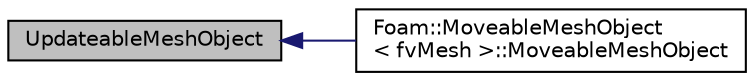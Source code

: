 digraph "UpdateableMeshObject"
{
  bgcolor="transparent";
  edge [fontname="Helvetica",fontsize="10",labelfontname="Helvetica",labelfontsize="10"];
  node [fontname="Helvetica",fontsize="10",shape=record];
  rankdir="LR";
  Node1 [label="UpdateableMeshObject",height=0.2,width=0.4,color="black", fillcolor="grey75", style="filled" fontcolor="black"];
  Node1 -> Node2 [dir="back",color="midnightblue",fontsize="10",style="solid",fontname="Helvetica"];
  Node2 [label="Foam::MoveableMeshObject\l\< fvMesh \>::MoveableMeshObject",height=0.2,width=0.4,color="black",URL="$classFoam_1_1MoveableMeshObject.html#acccc1d7eaad3e3d68f83d4dc0a7e2318",tooltip="Construct from name and instance on registry. "];
}
